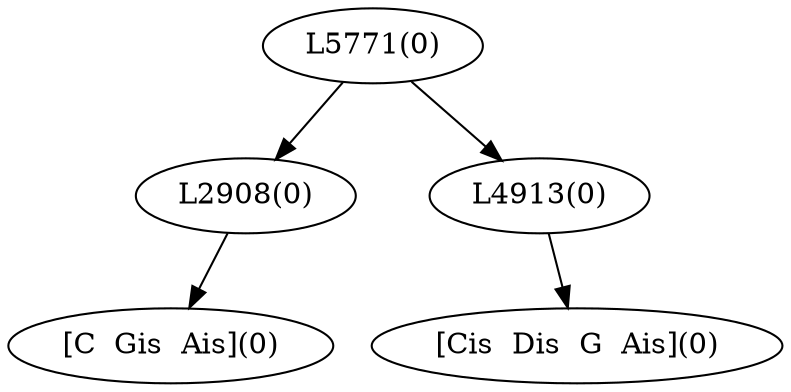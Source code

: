 digraph sample{
"L2908(0)"->"[C  Gis  Ais](0)"
"L4913(0)"->"[Cis  Dis  G  Ais](0)"
"L5771(0)"->"L2908(0)"
"L5771(0)"->"L4913(0)"
{rank = min; "L5771(0)"}
{rank = same; "L2908(0)"; "L4913(0)";}
{rank = max; "[C  Gis  Ais](0)"; "[Cis  Dis  G  Ais](0)";}
}